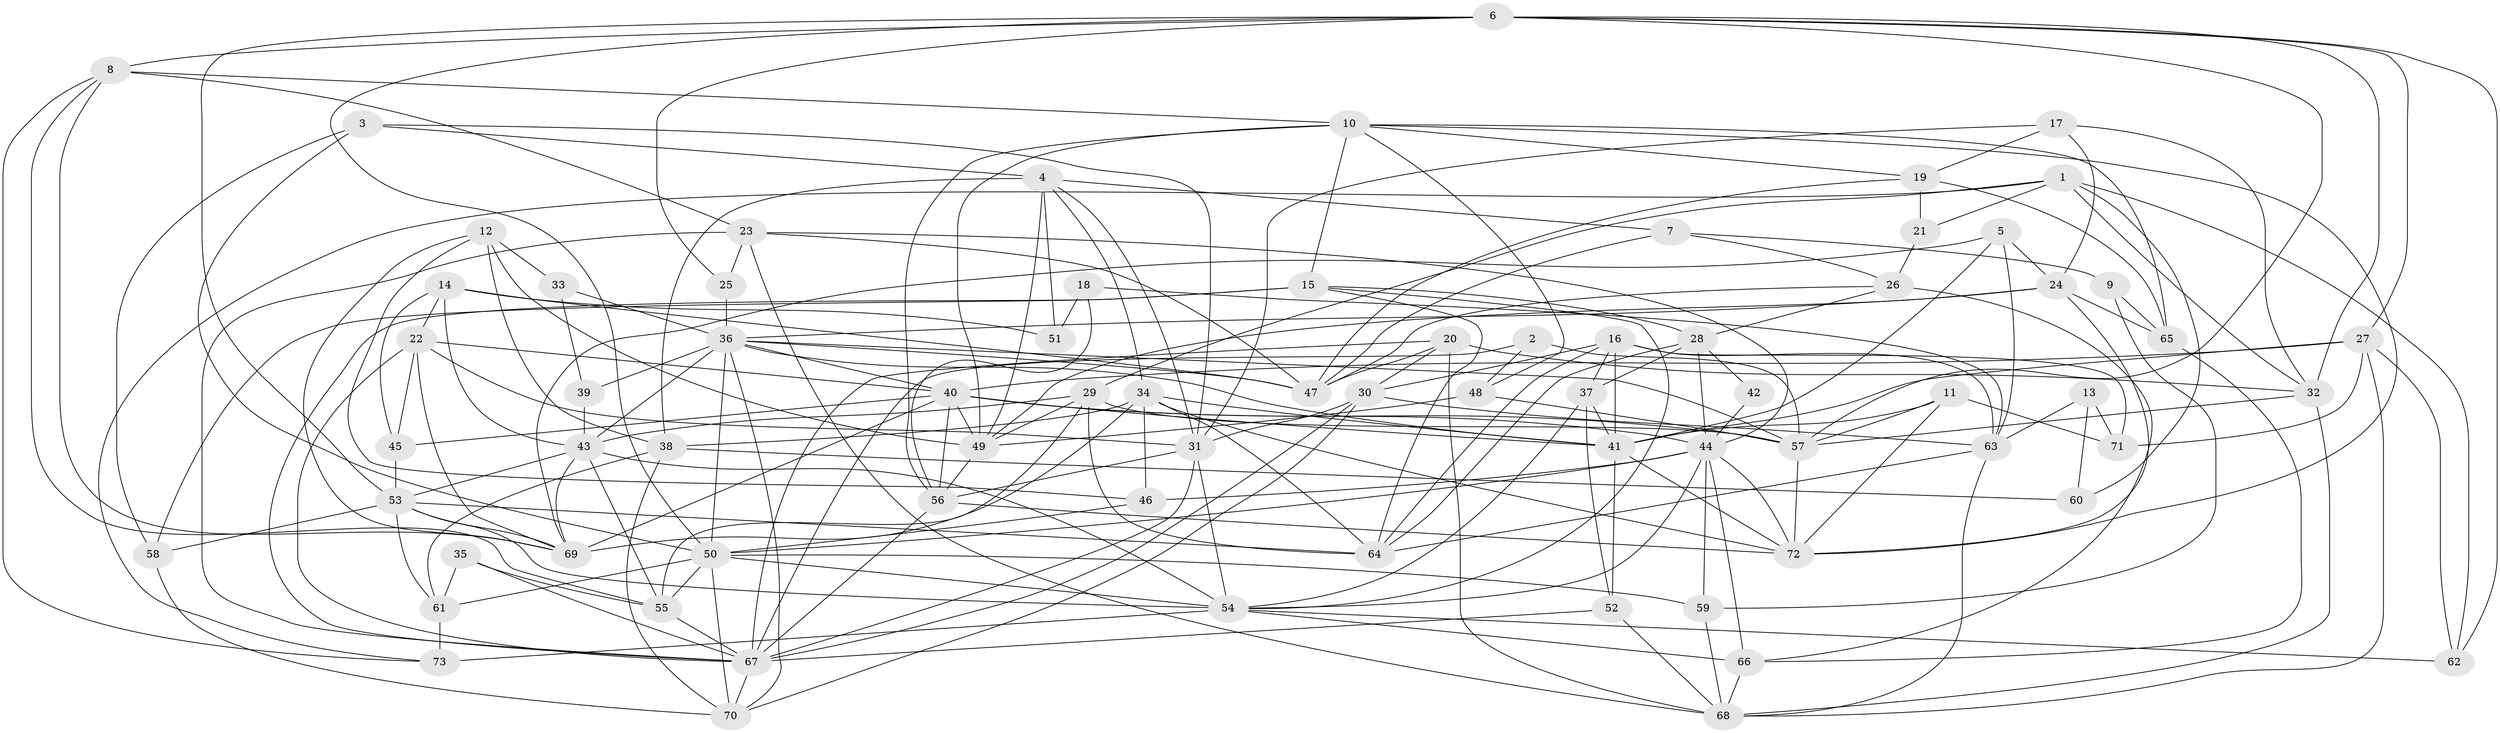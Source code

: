 // original degree distribution, {3: 0.3082191780821918, 8: 0.03424657534246575, 4: 0.2191780821917808, 6: 0.07534246575342465, 2: 0.1232876712328767, 5: 0.22602739726027396, 7: 0.0136986301369863}
// Generated by graph-tools (version 1.1) at 2025/02/03/09/25 03:02:15]
// undirected, 73 vertices, 211 edges
graph export_dot {
graph [start="1"]
  node [color=gray90,style=filled];
  1;
  2;
  3;
  4;
  5;
  6;
  7;
  8;
  9;
  10;
  11;
  12;
  13;
  14;
  15;
  16;
  17;
  18;
  19;
  20;
  21;
  22;
  23;
  24;
  25;
  26;
  27;
  28;
  29;
  30;
  31;
  32;
  33;
  34;
  35;
  36;
  37;
  38;
  39;
  40;
  41;
  42;
  43;
  44;
  45;
  46;
  47;
  48;
  49;
  50;
  51;
  52;
  53;
  54;
  55;
  56;
  57;
  58;
  59;
  60;
  61;
  62;
  63;
  64;
  65;
  66;
  67;
  68;
  69;
  70;
  71;
  72;
  73;
  1 -- 21 [weight=1.0];
  1 -- 29 [weight=1.0];
  1 -- 32 [weight=1.0];
  1 -- 60 [weight=1.0];
  1 -- 62 [weight=1.0];
  1 -- 73 [weight=1.0];
  2 -- 48 [weight=1.0];
  2 -- 57 [weight=1.0];
  2 -- 67 [weight=1.0];
  3 -- 4 [weight=1.0];
  3 -- 31 [weight=1.0];
  3 -- 50 [weight=1.0];
  3 -- 58 [weight=1.0];
  4 -- 7 [weight=1.0];
  4 -- 31 [weight=1.0];
  4 -- 34 [weight=1.0];
  4 -- 38 [weight=1.0];
  4 -- 49 [weight=1.0];
  4 -- 51 [weight=1.0];
  5 -- 24 [weight=1.0];
  5 -- 41 [weight=1.0];
  5 -- 63 [weight=1.0];
  5 -- 69 [weight=1.0];
  6 -- 8 [weight=1.0];
  6 -- 25 [weight=1.0];
  6 -- 27 [weight=1.0];
  6 -- 32 [weight=1.0];
  6 -- 50 [weight=1.0];
  6 -- 53 [weight=1.0];
  6 -- 57 [weight=1.0];
  6 -- 62 [weight=1.0];
  7 -- 9 [weight=1.0];
  7 -- 26 [weight=1.0];
  7 -- 47 [weight=1.0];
  8 -- 10 [weight=1.0];
  8 -- 23 [weight=1.0];
  8 -- 55 [weight=1.0];
  8 -- 69 [weight=1.0];
  8 -- 73 [weight=1.0];
  9 -- 59 [weight=1.0];
  9 -- 65 [weight=1.0];
  10 -- 15 [weight=1.0];
  10 -- 19 [weight=1.0];
  10 -- 48 [weight=1.0];
  10 -- 49 [weight=1.0];
  10 -- 56 [weight=1.0];
  10 -- 65 [weight=1.0];
  10 -- 72 [weight=1.0];
  11 -- 41 [weight=1.0];
  11 -- 57 [weight=1.0];
  11 -- 71 [weight=1.0];
  11 -- 72 [weight=1.0];
  12 -- 33 [weight=1.0];
  12 -- 38 [weight=1.0];
  12 -- 46 [weight=1.0];
  12 -- 49 [weight=1.0];
  12 -- 69 [weight=1.0];
  13 -- 60 [weight=1.0];
  13 -- 63 [weight=1.0];
  13 -- 71 [weight=1.0];
  14 -- 22 [weight=1.0];
  14 -- 43 [weight=1.0];
  14 -- 45 [weight=1.0];
  14 -- 47 [weight=1.0];
  14 -- 51 [weight=1.0];
  15 -- 28 [weight=1.0];
  15 -- 54 [weight=1.0];
  15 -- 58 [weight=1.0];
  15 -- 64 [weight=1.0];
  15 -- 67 [weight=1.0];
  16 -- 30 [weight=1.0];
  16 -- 37 [weight=1.0];
  16 -- 41 [weight=1.0];
  16 -- 63 [weight=1.0];
  16 -- 64 [weight=1.0];
  16 -- 71 [weight=1.0];
  17 -- 19 [weight=1.0];
  17 -- 24 [weight=1.0];
  17 -- 31 [weight=1.0];
  17 -- 32 [weight=1.0];
  18 -- 51 [weight=1.0];
  18 -- 56 [weight=1.0];
  18 -- 63 [weight=1.0];
  19 -- 21 [weight=1.0];
  19 -- 47 [weight=1.0];
  19 -- 65 [weight=1.0];
  20 -- 30 [weight=1.0];
  20 -- 32 [weight=1.0];
  20 -- 47 [weight=1.0];
  20 -- 67 [weight=1.0];
  20 -- 68 [weight=1.0];
  21 -- 26 [weight=1.0];
  22 -- 31 [weight=1.0];
  22 -- 40 [weight=1.0];
  22 -- 45 [weight=1.0];
  22 -- 67 [weight=1.0];
  22 -- 69 [weight=1.0];
  23 -- 25 [weight=1.0];
  23 -- 44 [weight=1.0];
  23 -- 47 [weight=1.0];
  23 -- 67 [weight=1.0];
  23 -- 68 [weight=1.0];
  24 -- 36 [weight=1.0];
  24 -- 49 [weight=1.0];
  24 -- 65 [weight=1.0];
  24 -- 72 [weight=1.0];
  25 -- 36 [weight=1.0];
  26 -- 28 [weight=1.0];
  26 -- 47 [weight=1.0];
  26 -- 66 [weight=1.0];
  27 -- 40 [weight=1.0];
  27 -- 41 [weight=1.0];
  27 -- 62 [weight=1.0];
  27 -- 68 [weight=1.0];
  27 -- 71 [weight=1.0];
  28 -- 37 [weight=1.0];
  28 -- 42 [weight=2.0];
  28 -- 44 [weight=1.0];
  28 -- 64 [weight=1.0];
  29 -- 43 [weight=1.0];
  29 -- 49 [weight=1.0];
  29 -- 55 [weight=1.0];
  29 -- 57 [weight=1.0];
  29 -- 64 [weight=1.0];
  30 -- 31 [weight=1.0];
  30 -- 63 [weight=1.0];
  30 -- 67 [weight=1.0];
  30 -- 70 [weight=1.0];
  31 -- 54 [weight=1.0];
  31 -- 56 [weight=1.0];
  31 -- 67 [weight=1.0];
  32 -- 57 [weight=2.0];
  32 -- 68 [weight=1.0];
  33 -- 36 [weight=1.0];
  33 -- 39 [weight=1.0];
  34 -- 38 [weight=1.0];
  34 -- 41 [weight=1.0];
  34 -- 46 [weight=1.0];
  34 -- 64 [weight=1.0];
  34 -- 69 [weight=1.0];
  34 -- 72 [weight=1.0];
  35 -- 55 [weight=1.0];
  35 -- 61 [weight=1.0];
  35 -- 67 [weight=1.0];
  36 -- 39 [weight=1.0];
  36 -- 40 [weight=1.0];
  36 -- 41 [weight=1.0];
  36 -- 43 [weight=2.0];
  36 -- 47 [weight=1.0];
  36 -- 50 [weight=1.0];
  36 -- 57 [weight=1.0];
  36 -- 70 [weight=1.0];
  37 -- 41 [weight=1.0];
  37 -- 52 [weight=1.0];
  37 -- 54 [weight=1.0];
  38 -- 60 [weight=1.0];
  38 -- 61 [weight=1.0];
  38 -- 70 [weight=1.0];
  39 -- 43 [weight=1.0];
  40 -- 41 [weight=1.0];
  40 -- 44 [weight=1.0];
  40 -- 45 [weight=1.0];
  40 -- 49 [weight=1.0];
  40 -- 56 [weight=1.0];
  40 -- 57 [weight=1.0];
  40 -- 69 [weight=1.0];
  41 -- 52 [weight=1.0];
  41 -- 72 [weight=1.0];
  42 -- 44 [weight=1.0];
  43 -- 53 [weight=1.0];
  43 -- 54 [weight=1.0];
  43 -- 55 [weight=1.0];
  43 -- 69 [weight=1.0];
  44 -- 46 [weight=1.0];
  44 -- 50 [weight=1.0];
  44 -- 54 [weight=1.0];
  44 -- 59 [weight=1.0];
  44 -- 66 [weight=1.0];
  44 -- 72 [weight=1.0];
  45 -- 53 [weight=1.0];
  46 -- 50 [weight=1.0];
  48 -- 49 [weight=1.0];
  48 -- 57 [weight=1.0];
  49 -- 56 [weight=1.0];
  50 -- 54 [weight=1.0];
  50 -- 55 [weight=1.0];
  50 -- 59 [weight=1.0];
  50 -- 61 [weight=1.0];
  50 -- 70 [weight=1.0];
  52 -- 67 [weight=1.0];
  52 -- 68 [weight=1.0];
  53 -- 54 [weight=1.0];
  53 -- 58 [weight=1.0];
  53 -- 61 [weight=1.0];
  53 -- 64 [weight=1.0];
  53 -- 69 [weight=1.0];
  54 -- 62 [weight=1.0];
  54 -- 66 [weight=1.0];
  54 -- 73 [weight=2.0];
  55 -- 67 [weight=1.0];
  56 -- 67 [weight=1.0];
  56 -- 72 [weight=1.0];
  57 -- 72 [weight=1.0];
  58 -- 70 [weight=1.0];
  59 -- 68 [weight=1.0];
  61 -- 73 [weight=1.0];
  63 -- 64 [weight=1.0];
  63 -- 68 [weight=1.0];
  65 -- 66 [weight=1.0];
  66 -- 68 [weight=1.0];
  67 -- 70 [weight=1.0];
}

